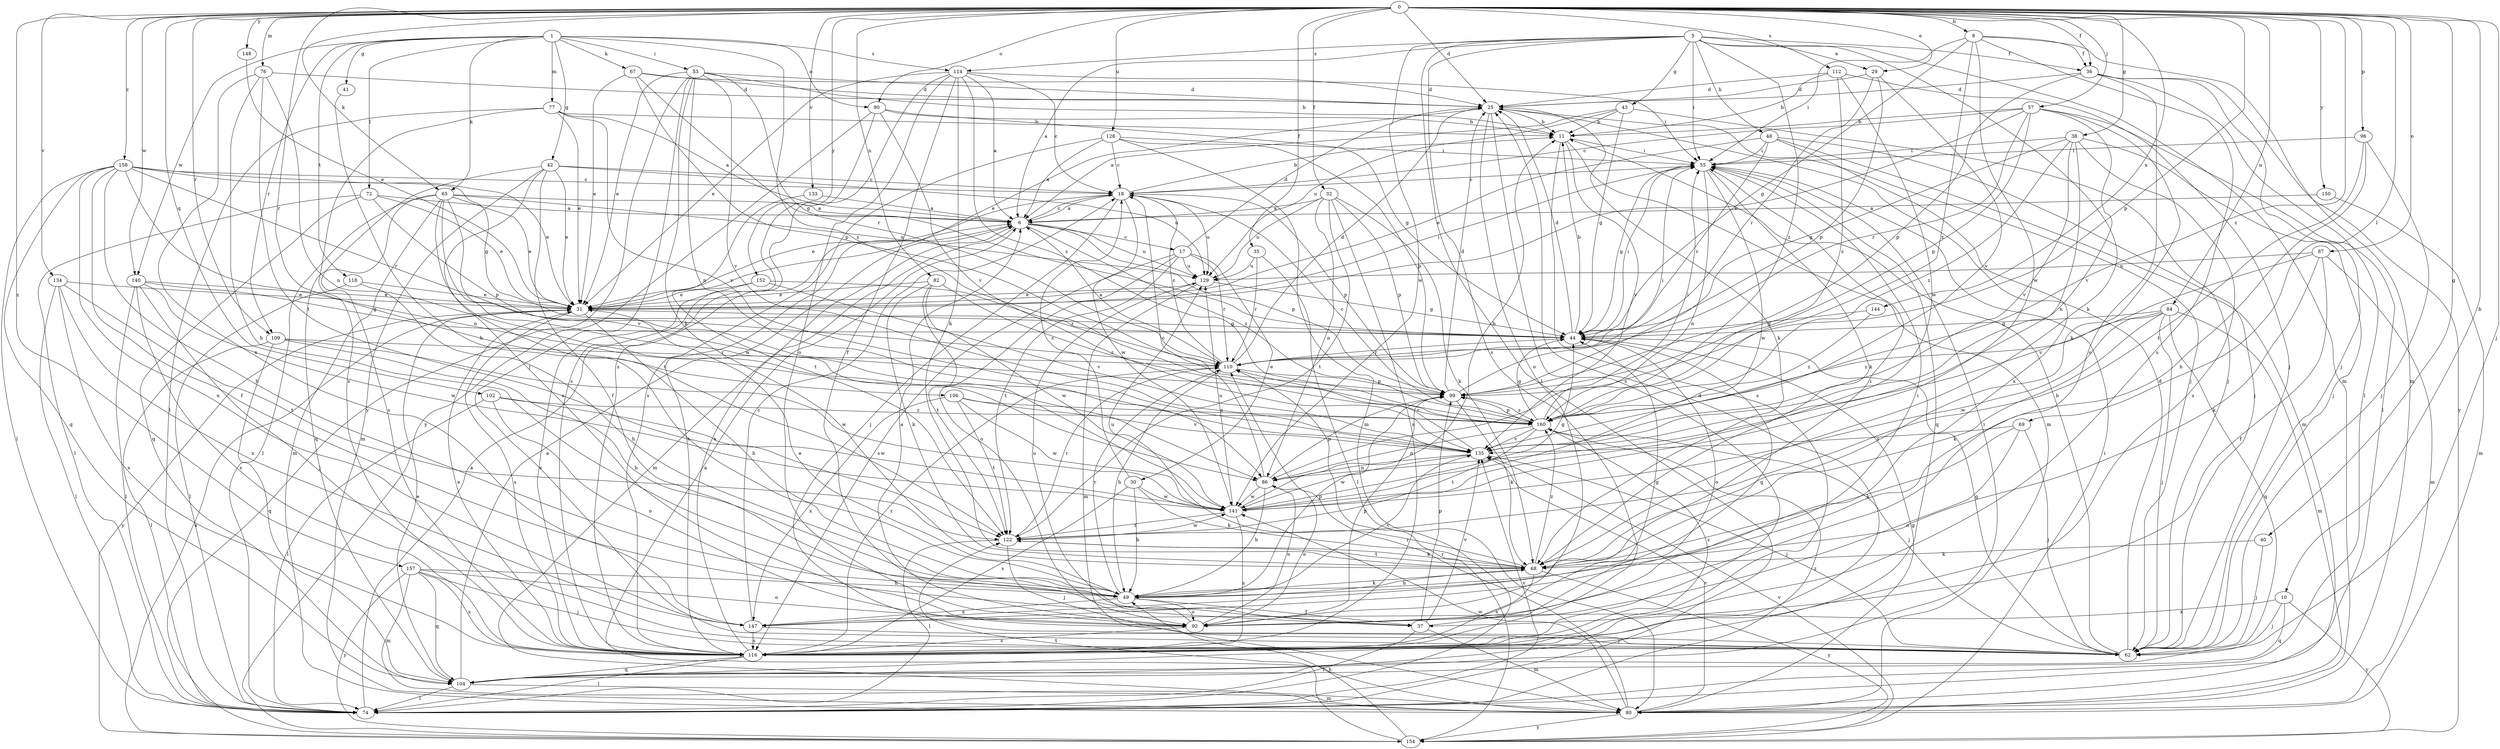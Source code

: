 strict digraph  {
0;
1;
5;
6;
8;
10;
11;
17;
18;
25;
29;
30;
31;
32;
35;
36;
37;
38;
40;
41;
42;
43;
44;
48;
49;
53;
55;
57;
62;
65;
67;
68;
69;
72;
74;
76;
77;
80;
82;
84;
86;
87;
90;
92;
96;
99;
102;
104;
106;
109;
110;
112;
114;
116;
118;
122;
128;
129;
133;
134;
135;
140;
141;
144;
147;
148;
150;
152;
154;
157;
158;
160;
0 -> 8  [label=b];
0 -> 10  [label=b];
0 -> 25  [label=d];
0 -> 29  [label=e];
0 -> 32  [label=f];
0 -> 35  [label=f];
0 -> 36  [label=f];
0 -> 38  [label=g];
0 -> 40  [label=g];
0 -> 57  [label=j];
0 -> 62  [label=j];
0 -> 65  [label=k];
0 -> 69  [label=l];
0 -> 76  [label=m];
0 -> 82  [label=n];
0 -> 84  [label=n];
0 -> 87  [label=o];
0 -> 90  [label=o];
0 -> 96  [label=p];
0 -> 99  [label=p];
0 -> 102  [label=q];
0 -> 106  [label=r];
0 -> 109  [label=r];
0 -> 112  [label=s];
0 -> 128  [label=u];
0 -> 133  [label=v];
0 -> 134  [label=v];
0 -> 140  [label=w];
0 -> 144  [label=x];
0 -> 148  [label=y];
0 -> 150  [label=y];
0 -> 152  [label=y];
0 -> 157  [label=z];
0 -> 158  [label=z];
0 -> 160  [label=z];
1 -> 41  [label=g];
1 -> 42  [label=g];
1 -> 53  [label=i];
1 -> 65  [label=k];
1 -> 67  [label=k];
1 -> 72  [label=l];
1 -> 77  [label=m];
1 -> 90  [label=o];
1 -> 109  [label=r];
1 -> 114  [label=s];
1 -> 118  [label=t];
1 -> 140  [label=w];
1 -> 160  [label=z];
5 -> 6  [label=a];
5 -> 29  [label=e];
5 -> 36  [label=f];
5 -> 43  [label=g];
5 -> 48  [label=h];
5 -> 55  [label=i];
5 -> 68  [label=k];
5 -> 74  [label=l];
5 -> 80  [label=m];
5 -> 114  [label=s];
5 -> 116  [label=s];
5 -> 141  [label=w];
5 -> 160  [label=z];
6 -> 17  [label=c];
6 -> 18  [label=c];
6 -> 80  [label=m];
6 -> 99  [label=p];
6 -> 116  [label=s];
6 -> 129  [label=u];
6 -> 160  [label=z];
8 -> 36  [label=f];
8 -> 44  [label=g];
8 -> 55  [label=i];
8 -> 80  [label=m];
8 -> 116  [label=s];
8 -> 141  [label=w];
8 -> 160  [label=z];
10 -> 62  [label=j];
10 -> 104  [label=q];
10 -> 147  [label=x];
10 -> 154  [label=y];
11 -> 55  [label=i];
11 -> 80  [label=m];
11 -> 116  [label=s];
11 -> 135  [label=v];
17 -> 25  [label=d];
17 -> 30  [label=e];
17 -> 92  [label=o];
17 -> 110  [label=r];
17 -> 116  [label=s];
17 -> 122  [label=t];
17 -> 129  [label=u];
18 -> 6  [label=a];
18 -> 11  [label=b];
18 -> 31  [label=e];
18 -> 62  [label=j];
18 -> 99  [label=p];
18 -> 129  [label=u];
18 -> 141  [label=w];
25 -> 11  [label=b];
25 -> 31  [label=e];
25 -> 62  [label=j];
25 -> 68  [label=k];
25 -> 92  [label=o];
25 -> 116  [label=s];
29 -> 25  [label=d];
29 -> 99  [label=p];
29 -> 110  [label=r];
29 -> 135  [label=v];
30 -> 18  [label=c];
30 -> 49  [label=h];
30 -> 68  [label=k];
30 -> 116  [label=s];
30 -> 141  [label=w];
31 -> 44  [label=g];
31 -> 49  [label=h];
31 -> 55  [label=i];
31 -> 116  [label=s];
31 -> 154  [label=y];
32 -> 6  [label=a];
32 -> 68  [label=k];
32 -> 86  [label=n];
32 -> 99  [label=p];
32 -> 116  [label=s];
32 -> 122  [label=t];
32 -> 129  [label=u];
35 -> 74  [label=l];
35 -> 110  [label=r];
35 -> 129  [label=u];
36 -> 25  [label=d];
36 -> 62  [label=j];
36 -> 74  [label=l];
36 -> 92  [label=o];
36 -> 99  [label=p];
36 -> 154  [label=y];
37 -> 55  [label=i];
37 -> 74  [label=l];
37 -> 80  [label=m];
37 -> 99  [label=p];
37 -> 135  [label=v];
38 -> 44  [label=g];
38 -> 55  [label=i];
38 -> 62  [label=j];
38 -> 86  [label=n];
38 -> 116  [label=s];
38 -> 135  [label=v];
38 -> 160  [label=z];
40 -> 62  [label=j];
40 -> 68  [label=k];
41 -> 49  [label=h];
42 -> 18  [label=c];
42 -> 31  [label=e];
42 -> 37  [label=f];
42 -> 80  [label=m];
42 -> 92  [label=o];
42 -> 116  [label=s];
42 -> 129  [label=u];
43 -> 6  [label=a];
43 -> 11  [label=b];
43 -> 44  [label=g];
43 -> 62  [label=j];
43 -> 129  [label=u];
44 -> 11  [label=b];
44 -> 25  [label=d];
44 -> 55  [label=i];
44 -> 92  [label=o];
44 -> 110  [label=r];
48 -> 31  [label=e];
48 -> 55  [label=i];
48 -> 62  [label=j];
48 -> 80  [label=m];
48 -> 110  [label=r];
48 -> 147  [label=x];
49 -> 31  [label=e];
49 -> 37  [label=f];
49 -> 55  [label=i];
49 -> 68  [label=k];
49 -> 92  [label=o];
49 -> 99  [label=p];
49 -> 110  [label=r];
49 -> 135  [label=v];
49 -> 147  [label=x];
53 -> 11  [label=b];
53 -> 25  [label=d];
53 -> 31  [label=e];
53 -> 44  [label=g];
53 -> 62  [label=j];
53 -> 68  [label=k];
53 -> 86  [label=n];
53 -> 135  [label=v];
53 -> 154  [label=y];
55 -> 18  [label=c];
55 -> 44  [label=g];
55 -> 68  [label=k];
55 -> 86  [label=n];
55 -> 104  [label=q];
55 -> 141  [label=w];
57 -> 11  [label=b];
57 -> 18  [label=c];
57 -> 31  [label=e];
57 -> 68  [label=k];
57 -> 74  [label=l];
57 -> 99  [label=p];
57 -> 110  [label=r];
57 -> 135  [label=v];
62 -> 11  [label=b];
62 -> 25  [label=d];
62 -> 44  [label=g];
65 -> 6  [label=a];
65 -> 31  [label=e];
65 -> 74  [label=l];
65 -> 80  [label=m];
65 -> 104  [label=q];
65 -> 122  [label=t];
65 -> 129  [label=u];
65 -> 135  [label=v];
65 -> 141  [label=w];
67 -> 25  [label=d];
67 -> 31  [label=e];
67 -> 55  [label=i];
67 -> 99  [label=p];
67 -> 110  [label=r];
68 -> 49  [label=h];
68 -> 116  [label=s];
68 -> 122  [label=t];
68 -> 129  [label=u];
68 -> 154  [label=y];
68 -> 160  [label=z];
69 -> 62  [label=j];
69 -> 68  [label=k];
69 -> 92  [label=o];
69 -> 135  [label=v];
72 -> 6  [label=a];
72 -> 31  [label=e];
72 -> 74  [label=l];
72 -> 99  [label=p];
72 -> 104  [label=q];
74 -> 6  [label=a];
74 -> 135  [label=v];
74 -> 160  [label=z];
76 -> 25  [label=d];
76 -> 49  [label=h];
76 -> 86  [label=n];
76 -> 122  [label=t];
76 -> 147  [label=x];
77 -> 6  [label=a];
77 -> 11  [label=b];
77 -> 31  [label=e];
77 -> 74  [label=l];
77 -> 116  [label=s];
77 -> 135  [label=v];
80 -> 6  [label=a];
80 -> 44  [label=g];
80 -> 110  [label=r];
80 -> 135  [label=v];
80 -> 141  [label=w];
80 -> 154  [label=y];
82 -> 31  [label=e];
82 -> 68  [label=k];
82 -> 122  [label=t];
82 -> 141  [label=w];
82 -> 160  [label=z];
84 -> 44  [label=g];
84 -> 62  [label=j];
84 -> 68  [label=k];
84 -> 80  [label=m];
84 -> 104  [label=q];
84 -> 141  [label=w];
84 -> 160  [label=z];
86 -> 18  [label=c];
86 -> 49  [label=h];
86 -> 92  [label=o];
86 -> 99  [label=p];
86 -> 141  [label=w];
87 -> 37  [label=f];
87 -> 68  [label=k];
87 -> 80  [label=m];
87 -> 129  [label=u];
87 -> 135  [label=v];
90 -> 11  [label=b];
90 -> 44  [label=g];
90 -> 116  [label=s];
90 -> 135  [label=v];
90 -> 154  [label=y];
92 -> 6  [label=a];
92 -> 44  [label=g];
92 -> 86  [label=n];
92 -> 99  [label=p];
92 -> 116  [label=s];
92 -> 129  [label=u];
96 -> 49  [label=h];
96 -> 55  [label=i];
96 -> 62  [label=j];
96 -> 122  [label=t];
99 -> 25  [label=d];
99 -> 55  [label=i];
99 -> 68  [label=k];
99 -> 160  [label=z];
102 -> 74  [label=l];
102 -> 92  [label=o];
102 -> 141  [label=w];
102 -> 160  [label=z];
104 -> 6  [label=a];
104 -> 25  [label=d];
104 -> 31  [label=e];
104 -> 55  [label=i];
104 -> 74  [label=l];
104 -> 80  [label=m];
106 -> 122  [label=t];
106 -> 135  [label=v];
106 -> 141  [label=w];
106 -> 147  [label=x];
106 -> 160  [label=z];
109 -> 49  [label=h];
109 -> 74  [label=l];
109 -> 104  [label=q];
109 -> 110  [label=r];
109 -> 141  [label=w];
110 -> 6  [label=a];
110 -> 18  [label=c];
110 -> 25  [label=d];
110 -> 49  [label=h];
110 -> 99  [label=p];
112 -> 11  [label=b];
112 -> 25  [label=d];
112 -> 62  [label=j];
112 -> 141  [label=w];
112 -> 160  [label=z];
114 -> 6  [label=a];
114 -> 18  [label=c];
114 -> 25  [label=d];
114 -> 31  [label=e];
114 -> 37  [label=f];
114 -> 68  [label=k];
114 -> 92  [label=o];
114 -> 116  [label=s];
114 -> 160  [label=z];
116 -> 6  [label=a];
116 -> 31  [label=e];
116 -> 74  [label=l];
116 -> 104  [label=q];
116 -> 110  [label=r];
116 -> 160  [label=z];
118 -> 31  [label=e];
118 -> 49  [label=h];
118 -> 74  [label=l];
122 -> 62  [label=j];
122 -> 68  [label=k];
122 -> 74  [label=l];
122 -> 110  [label=r];
122 -> 141  [label=w];
128 -> 6  [label=a];
128 -> 18  [label=c];
128 -> 55  [label=i];
128 -> 80  [label=m];
128 -> 99  [label=p];
128 -> 116  [label=s];
129 -> 31  [label=e];
129 -> 44  [label=g];
129 -> 80  [label=m];
133 -> 6  [label=a];
133 -> 122  [label=t];
134 -> 31  [label=e];
134 -> 74  [label=l];
134 -> 116  [label=s];
134 -> 122  [label=t];
134 -> 147  [label=x];
135 -> 62  [label=j];
135 -> 86  [label=n];
135 -> 110  [label=r];
135 -> 141  [label=w];
140 -> 31  [label=e];
140 -> 44  [label=g];
140 -> 62  [label=j];
140 -> 74  [label=l];
140 -> 116  [label=s];
140 -> 141  [label=w];
141 -> 11  [label=b];
141 -> 44  [label=g];
141 -> 116  [label=s];
141 -> 122  [label=t];
141 -> 129  [label=u];
144 -> 44  [label=g];
144 -> 160  [label=z];
147 -> 18  [label=c];
147 -> 44  [label=g];
147 -> 62  [label=j];
147 -> 116  [label=s];
148 -> 31  [label=e];
150 -> 6  [label=a];
150 -> 80  [label=m];
152 -> 31  [label=e];
152 -> 110  [label=r];
152 -> 116  [label=s];
152 -> 135  [label=v];
154 -> 31  [label=e];
154 -> 49  [label=h];
154 -> 55  [label=i];
154 -> 110  [label=r];
154 -> 122  [label=t];
154 -> 135  [label=v];
157 -> 49  [label=h];
157 -> 62  [label=j];
157 -> 80  [label=m];
157 -> 92  [label=o];
157 -> 104  [label=q];
157 -> 116  [label=s];
157 -> 154  [label=y];
158 -> 18  [label=c];
158 -> 31  [label=e];
158 -> 37  [label=f];
158 -> 44  [label=g];
158 -> 49  [label=h];
158 -> 74  [label=l];
158 -> 86  [label=n];
158 -> 104  [label=q];
158 -> 110  [label=r];
158 -> 147  [label=x];
160 -> 18  [label=c];
160 -> 44  [label=g];
160 -> 55  [label=i];
160 -> 62  [label=j];
160 -> 86  [label=n];
160 -> 99  [label=p];
160 -> 122  [label=t];
160 -> 135  [label=v];
}
